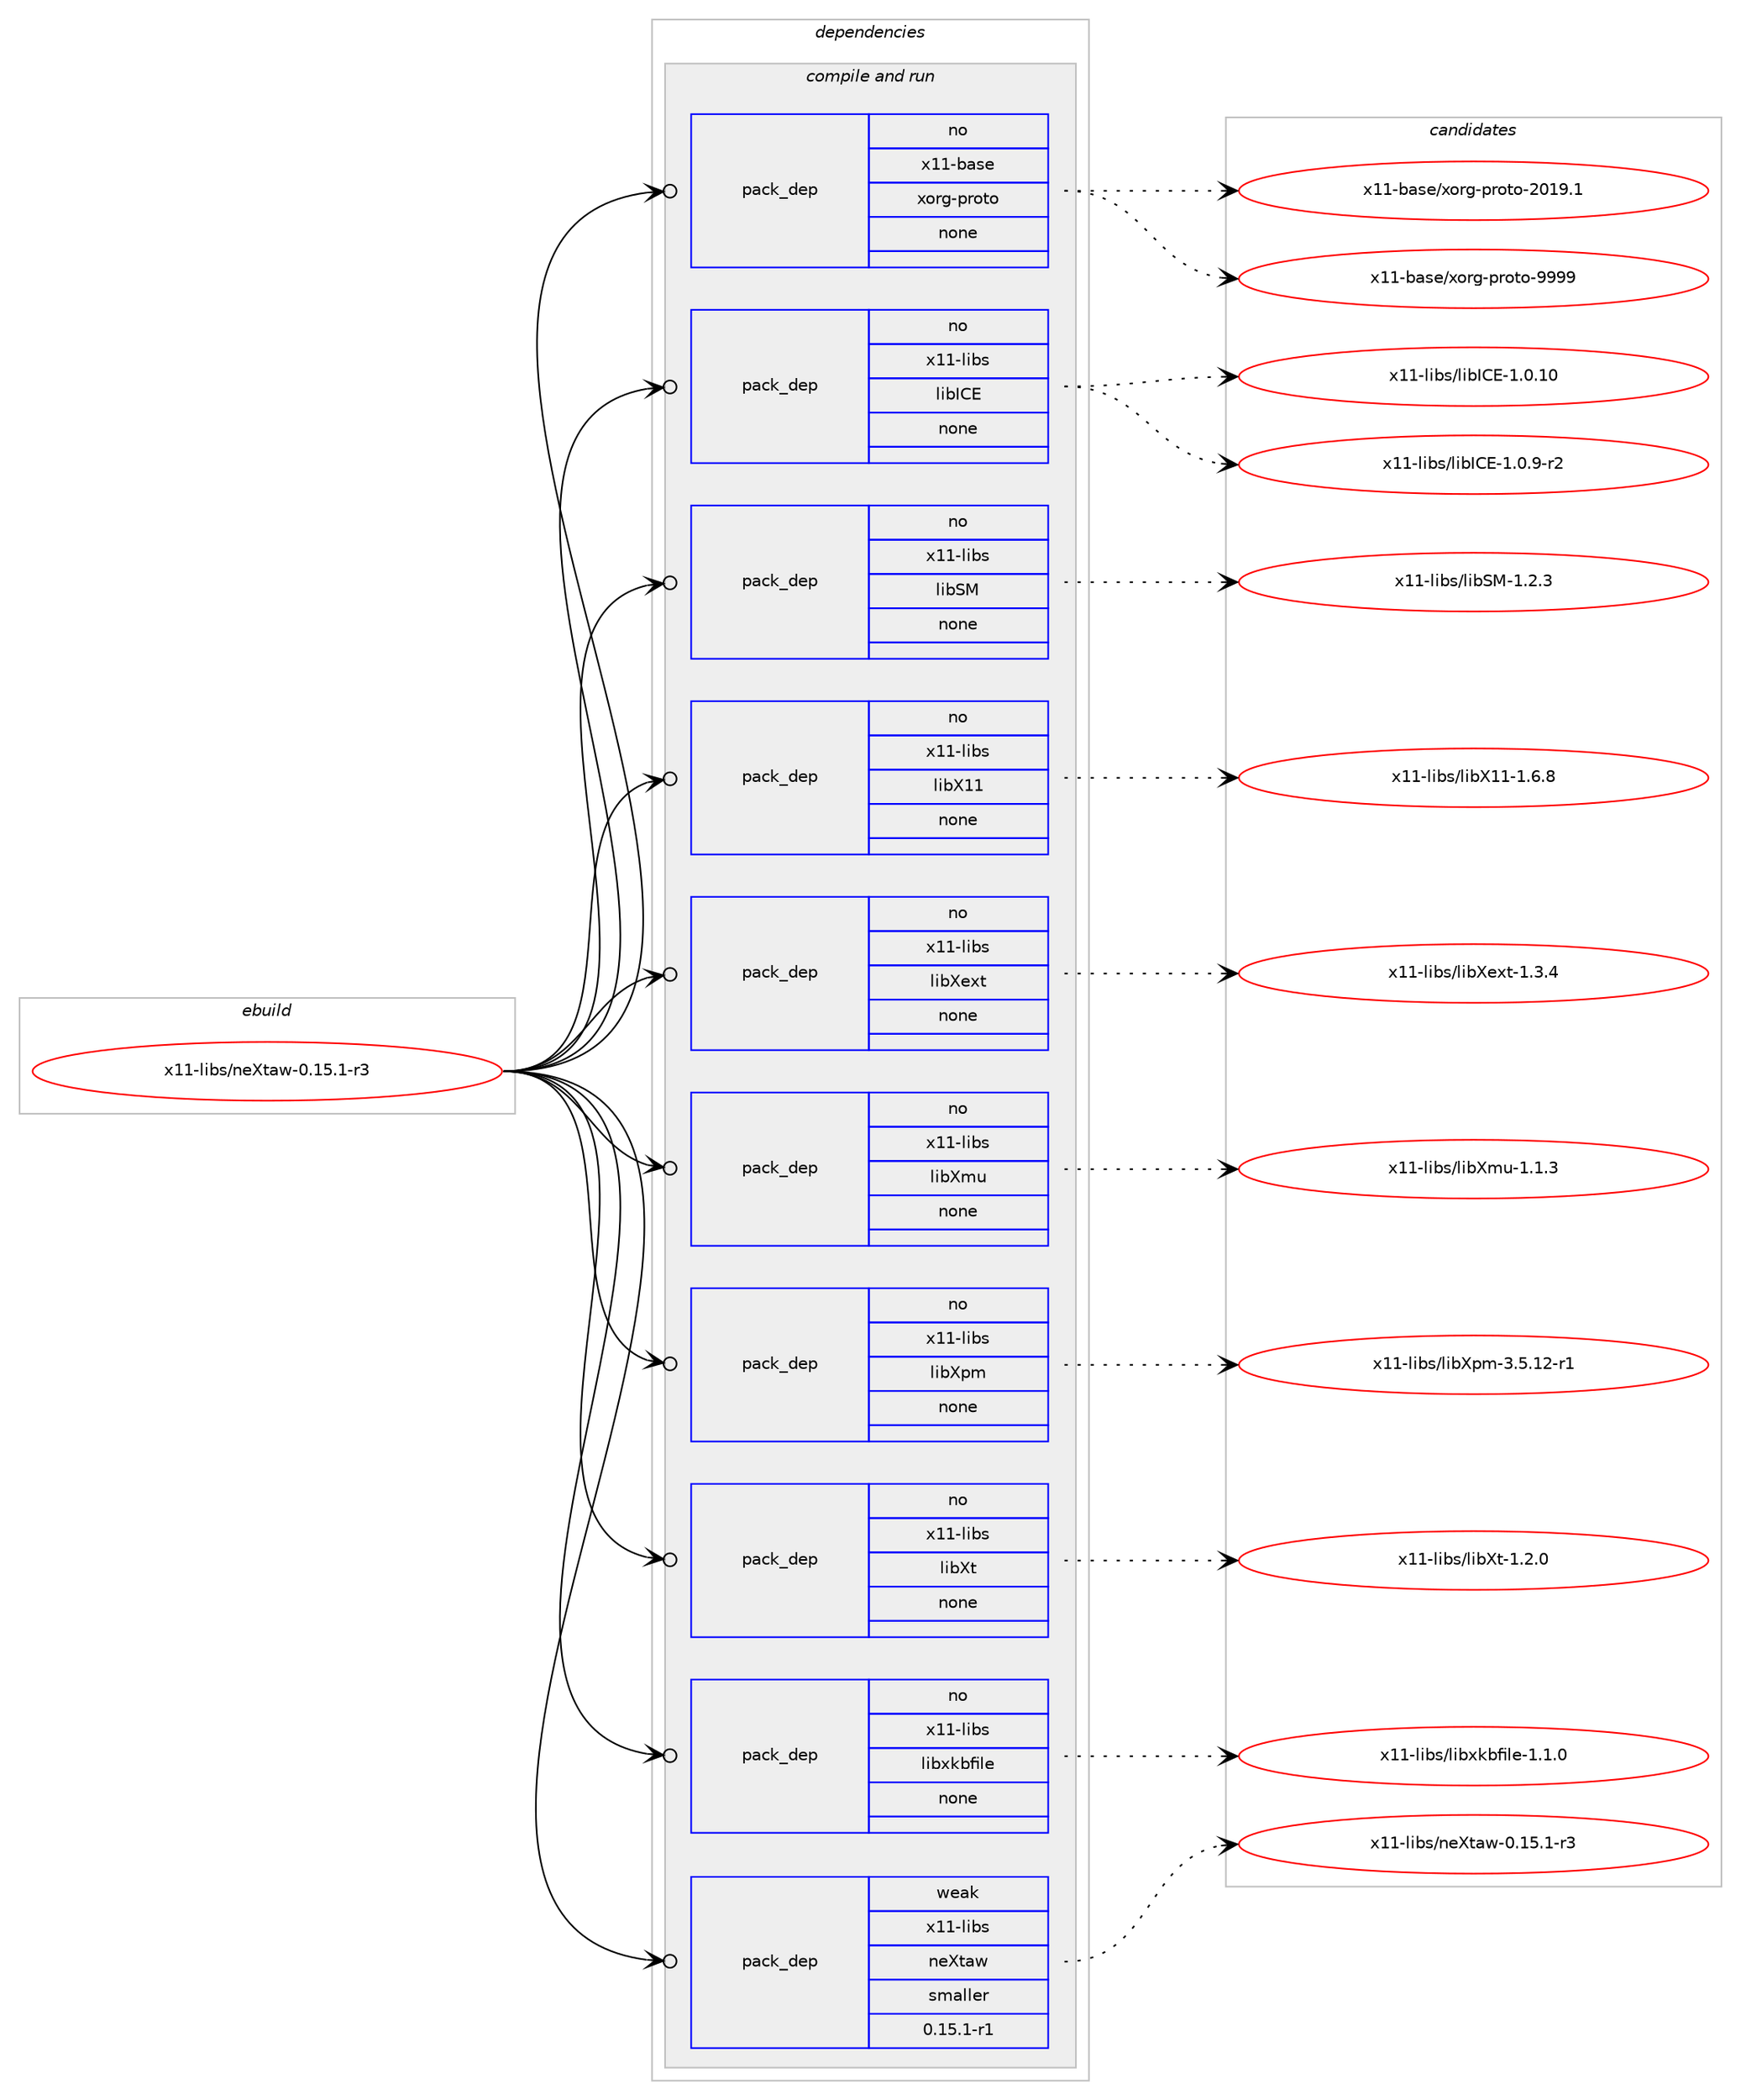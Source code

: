 digraph prolog {

# *************
# Graph options
# *************

newrank=true;
concentrate=true;
compound=true;
graph [rankdir=LR,fontname=Helvetica,fontsize=10,ranksep=1.5];#, ranksep=2.5, nodesep=0.2];
edge  [arrowhead=vee];
node  [fontname=Helvetica,fontsize=10];

# **********
# The ebuild
# **********

subgraph cluster_leftcol {
color=gray;
rank=same;
label=<<i>ebuild</i>>;
id [label="x11-libs/neXtaw-0.15.1-r3", color=red, width=4, href="../x11-libs/neXtaw-0.15.1-r3.svg"];
}

# ****************
# The dependencies
# ****************

subgraph cluster_midcol {
color=gray;
label=<<i>dependencies</i>>;
subgraph cluster_compile {
fillcolor="#eeeeee";
style=filled;
label=<<i>compile</i>>;
}
subgraph cluster_compileandrun {
fillcolor="#eeeeee";
style=filled;
label=<<i>compile and run</i>>;
subgraph pack1477 {
dependency1999 [label=<<TABLE BORDER="0" CELLBORDER="1" CELLSPACING="0" CELLPADDING="4" WIDTH="220"><TR><TD ROWSPAN="6" CELLPADDING="30">pack_dep</TD></TR><TR><TD WIDTH="110">no</TD></TR><TR><TD>x11-base</TD></TR><TR><TD>xorg-proto</TD></TR><TR><TD>none</TD></TR><TR><TD></TD></TR></TABLE>>, shape=none, color=blue];
}
id:e -> dependency1999:w [weight=20,style="solid",arrowhead="odotvee"];
subgraph pack1478 {
dependency2000 [label=<<TABLE BORDER="0" CELLBORDER="1" CELLSPACING="0" CELLPADDING="4" WIDTH="220"><TR><TD ROWSPAN="6" CELLPADDING="30">pack_dep</TD></TR><TR><TD WIDTH="110">no</TD></TR><TR><TD>x11-libs</TD></TR><TR><TD>libICE</TD></TR><TR><TD>none</TD></TR><TR><TD></TD></TR></TABLE>>, shape=none, color=blue];
}
id:e -> dependency2000:w [weight=20,style="solid",arrowhead="odotvee"];
subgraph pack1479 {
dependency2001 [label=<<TABLE BORDER="0" CELLBORDER="1" CELLSPACING="0" CELLPADDING="4" WIDTH="220"><TR><TD ROWSPAN="6" CELLPADDING="30">pack_dep</TD></TR><TR><TD WIDTH="110">no</TD></TR><TR><TD>x11-libs</TD></TR><TR><TD>libSM</TD></TR><TR><TD>none</TD></TR><TR><TD></TD></TR></TABLE>>, shape=none, color=blue];
}
id:e -> dependency2001:w [weight=20,style="solid",arrowhead="odotvee"];
subgraph pack1480 {
dependency2002 [label=<<TABLE BORDER="0" CELLBORDER="1" CELLSPACING="0" CELLPADDING="4" WIDTH="220"><TR><TD ROWSPAN="6" CELLPADDING="30">pack_dep</TD></TR><TR><TD WIDTH="110">no</TD></TR><TR><TD>x11-libs</TD></TR><TR><TD>libX11</TD></TR><TR><TD>none</TD></TR><TR><TD></TD></TR></TABLE>>, shape=none, color=blue];
}
id:e -> dependency2002:w [weight=20,style="solid",arrowhead="odotvee"];
subgraph pack1481 {
dependency2003 [label=<<TABLE BORDER="0" CELLBORDER="1" CELLSPACING="0" CELLPADDING="4" WIDTH="220"><TR><TD ROWSPAN="6" CELLPADDING="30">pack_dep</TD></TR><TR><TD WIDTH="110">no</TD></TR><TR><TD>x11-libs</TD></TR><TR><TD>libXext</TD></TR><TR><TD>none</TD></TR><TR><TD></TD></TR></TABLE>>, shape=none, color=blue];
}
id:e -> dependency2003:w [weight=20,style="solid",arrowhead="odotvee"];
subgraph pack1482 {
dependency2004 [label=<<TABLE BORDER="0" CELLBORDER="1" CELLSPACING="0" CELLPADDING="4" WIDTH="220"><TR><TD ROWSPAN="6" CELLPADDING="30">pack_dep</TD></TR><TR><TD WIDTH="110">no</TD></TR><TR><TD>x11-libs</TD></TR><TR><TD>libXmu</TD></TR><TR><TD>none</TD></TR><TR><TD></TD></TR></TABLE>>, shape=none, color=blue];
}
id:e -> dependency2004:w [weight=20,style="solid",arrowhead="odotvee"];
subgraph pack1483 {
dependency2005 [label=<<TABLE BORDER="0" CELLBORDER="1" CELLSPACING="0" CELLPADDING="4" WIDTH="220"><TR><TD ROWSPAN="6" CELLPADDING="30">pack_dep</TD></TR><TR><TD WIDTH="110">no</TD></TR><TR><TD>x11-libs</TD></TR><TR><TD>libXpm</TD></TR><TR><TD>none</TD></TR><TR><TD></TD></TR></TABLE>>, shape=none, color=blue];
}
id:e -> dependency2005:w [weight=20,style="solid",arrowhead="odotvee"];
subgraph pack1484 {
dependency2006 [label=<<TABLE BORDER="0" CELLBORDER="1" CELLSPACING="0" CELLPADDING="4" WIDTH="220"><TR><TD ROWSPAN="6" CELLPADDING="30">pack_dep</TD></TR><TR><TD WIDTH="110">no</TD></TR><TR><TD>x11-libs</TD></TR><TR><TD>libXt</TD></TR><TR><TD>none</TD></TR><TR><TD></TD></TR></TABLE>>, shape=none, color=blue];
}
id:e -> dependency2006:w [weight=20,style="solid",arrowhead="odotvee"];
subgraph pack1485 {
dependency2007 [label=<<TABLE BORDER="0" CELLBORDER="1" CELLSPACING="0" CELLPADDING="4" WIDTH="220"><TR><TD ROWSPAN="6" CELLPADDING="30">pack_dep</TD></TR><TR><TD WIDTH="110">no</TD></TR><TR><TD>x11-libs</TD></TR><TR><TD>libxkbfile</TD></TR><TR><TD>none</TD></TR><TR><TD></TD></TR></TABLE>>, shape=none, color=blue];
}
id:e -> dependency2007:w [weight=20,style="solid",arrowhead="odotvee"];
subgraph pack1486 {
dependency2008 [label=<<TABLE BORDER="0" CELLBORDER="1" CELLSPACING="0" CELLPADDING="4" WIDTH="220"><TR><TD ROWSPAN="6" CELLPADDING="30">pack_dep</TD></TR><TR><TD WIDTH="110">weak</TD></TR><TR><TD>x11-libs</TD></TR><TR><TD>neXtaw</TD></TR><TR><TD>smaller</TD></TR><TR><TD>0.15.1-r1</TD></TR></TABLE>>, shape=none, color=blue];
}
id:e -> dependency2008:w [weight=20,style="solid",arrowhead="odotvee"];
}
subgraph cluster_run {
fillcolor="#eeeeee";
style=filled;
label=<<i>run</i>>;
}
}

# **************
# The candidates
# **************

subgraph cluster_choices {
rank=same;
color=gray;
label=<<i>candidates</i>>;

subgraph choice1477 {
color=black;
nodesep=1;
choice1204949459897115101471201111141034511211411111611145504849574649 [label="x11-base/xorg-proto-2019.1", color=red, width=4,href="../x11-base/xorg-proto-2019.1.svg"];
choice120494945989711510147120111114103451121141111161114557575757 [label="x11-base/xorg-proto-9999", color=red, width=4,href="../x11-base/xorg-proto-9999.svg"];
dependency1999:e -> choice1204949459897115101471201111141034511211411111611145504849574649:w [style=dotted,weight="100"];
dependency1999:e -> choice120494945989711510147120111114103451121141111161114557575757:w [style=dotted,weight="100"];
}
subgraph choice1478 {
color=black;
nodesep=1;
choice12049494510810598115471081059873676945494648464948 [label="x11-libs/libICE-1.0.10", color=red, width=4,href="../x11-libs/libICE-1.0.10.svg"];
choice1204949451081059811547108105987367694549464846574511450 [label="x11-libs/libICE-1.0.9-r2", color=red, width=4,href="../x11-libs/libICE-1.0.9-r2.svg"];
dependency2000:e -> choice12049494510810598115471081059873676945494648464948:w [style=dotted,weight="100"];
dependency2000:e -> choice1204949451081059811547108105987367694549464846574511450:w [style=dotted,weight="100"];
}
subgraph choice1479 {
color=black;
nodesep=1;
choice1204949451081059811547108105988377454946504651 [label="x11-libs/libSM-1.2.3", color=red, width=4,href="../x11-libs/libSM-1.2.3.svg"];
dependency2001:e -> choice1204949451081059811547108105988377454946504651:w [style=dotted,weight="100"];
}
subgraph choice1480 {
color=black;
nodesep=1;
choice120494945108105981154710810598884949454946544656 [label="x11-libs/libX11-1.6.8", color=red, width=4,href="../x11-libs/libX11-1.6.8.svg"];
dependency2002:e -> choice120494945108105981154710810598884949454946544656:w [style=dotted,weight="100"];
}
subgraph choice1481 {
color=black;
nodesep=1;
choice12049494510810598115471081059888101120116454946514652 [label="x11-libs/libXext-1.3.4", color=red, width=4,href="../x11-libs/libXext-1.3.4.svg"];
dependency2003:e -> choice12049494510810598115471081059888101120116454946514652:w [style=dotted,weight="100"];
}
subgraph choice1482 {
color=black;
nodesep=1;
choice12049494510810598115471081059888109117454946494651 [label="x11-libs/libXmu-1.1.3", color=red, width=4,href="../x11-libs/libXmu-1.1.3.svg"];
dependency2004:e -> choice12049494510810598115471081059888109117454946494651:w [style=dotted,weight="100"];
}
subgraph choice1483 {
color=black;
nodesep=1;
choice12049494510810598115471081059888112109455146534649504511449 [label="x11-libs/libXpm-3.5.12-r1", color=red, width=4,href="../x11-libs/libXpm-3.5.12-r1.svg"];
dependency2005:e -> choice12049494510810598115471081059888112109455146534649504511449:w [style=dotted,weight="100"];
}
subgraph choice1484 {
color=black;
nodesep=1;
choice12049494510810598115471081059888116454946504648 [label="x11-libs/libXt-1.2.0", color=red, width=4,href="../x11-libs/libXt-1.2.0.svg"];
dependency2006:e -> choice12049494510810598115471081059888116454946504648:w [style=dotted,weight="100"];
}
subgraph choice1485 {
color=black;
nodesep=1;
choice12049494510810598115471081059812010798102105108101454946494648 [label="x11-libs/libxkbfile-1.1.0", color=red, width=4,href="../x11-libs/libxkbfile-1.1.0.svg"];
dependency2007:e -> choice12049494510810598115471081059812010798102105108101454946494648:w [style=dotted,weight="100"];
}
subgraph choice1486 {
color=black;
nodesep=1;
choice12049494510810598115471101018811697119454846495346494511451 [label="x11-libs/neXtaw-0.15.1-r3", color=red, width=4,href="../x11-libs/neXtaw-0.15.1-r3.svg"];
dependency2008:e -> choice12049494510810598115471101018811697119454846495346494511451:w [style=dotted,weight="100"];
}
}

}
